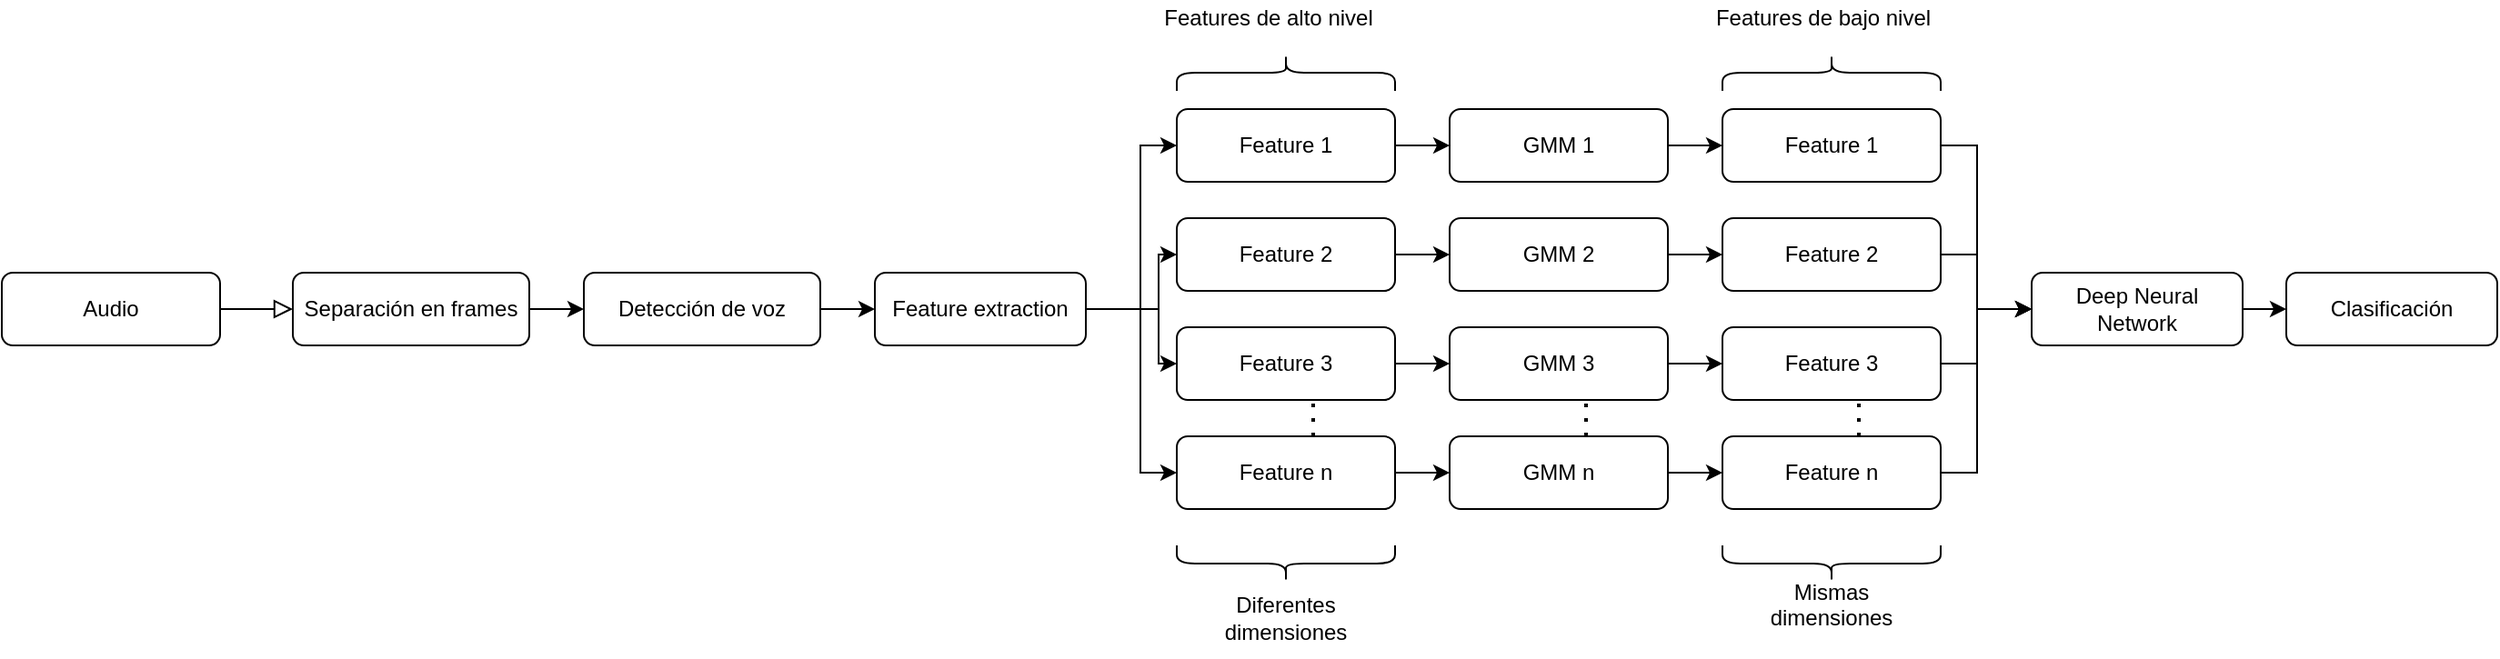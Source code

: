 <mxfile version="15.1.2" type="device"><diagram id="C5RBs43oDa-KdzZeNtuy" name="Page-1"><mxGraphModel dx="1422" dy="767" grid="1" gridSize="10" guides="1" tooltips="1" connect="1" arrows="1" fold="1" page="1" pageScale="1" pageWidth="827" pageHeight="1169" math="0" shadow="0"><root><mxCell id="WIyWlLk6GJQsqaUBKTNV-0"/><mxCell id="WIyWlLk6GJQsqaUBKTNV-1" parent="WIyWlLk6GJQsqaUBKTNV-0"/><mxCell id="WIyWlLk6GJQsqaUBKTNV-2" value="" style="rounded=0;html=1;jettySize=auto;orthogonalLoop=1;fontSize=11;endArrow=block;endFill=0;endSize=8;strokeWidth=1;shadow=0;labelBackgroundColor=none;edgeStyle=orthogonalEdgeStyle;" parent="WIyWlLk6GJQsqaUBKTNV-1" source="WIyWlLk6GJQsqaUBKTNV-3" edge="1"><mxGeometry relative="1" as="geometry"><mxPoint x="180" y="260" as="targetPoint"/></mxGeometry></mxCell><mxCell id="WIyWlLk6GJQsqaUBKTNV-3" value="Audio" style="rounded=1;whiteSpace=wrap;html=1;fontSize=12;glass=0;strokeWidth=1;shadow=0;" parent="WIyWlLk6GJQsqaUBKTNV-1" vertex="1"><mxGeometry x="20" y="240" width="120" height="40" as="geometry"/></mxCell><mxCell id="sav2dCtTHXJfh6S9SqmT-45" value="" style="edgeStyle=orthogonalEdgeStyle;rounded=0;orthogonalLoop=1;jettySize=auto;html=1;" parent="WIyWlLk6GJQsqaUBKTNV-1" source="WIyWlLk6GJQsqaUBKTNV-7" target="sav2dCtTHXJfh6S9SqmT-44" edge="1"><mxGeometry relative="1" as="geometry"/></mxCell><mxCell id="WIyWlLk6GJQsqaUBKTNV-7" value="Separación en frames" style="rounded=1;whiteSpace=wrap;html=1;fontSize=12;glass=0;strokeWidth=1;shadow=0;" parent="WIyWlLk6GJQsqaUBKTNV-1" vertex="1"><mxGeometry x="180" y="240" width="130" height="40" as="geometry"/></mxCell><mxCell id="sav2dCtTHXJfh6S9SqmT-6" style="edgeStyle=orthogonalEdgeStyle;rounded=0;orthogonalLoop=1;jettySize=auto;html=1;exitX=1;exitY=0.5;exitDx=0;exitDy=0;entryX=0;entryY=0.5;entryDx=0;entryDy=0;" parent="WIyWlLk6GJQsqaUBKTNV-1" target="sav2dCtTHXJfh6S9SqmT-1" edge="1"><mxGeometry relative="1" as="geometry"><mxPoint x="646" y="260" as="sourcePoint"/><Array as="points"><mxPoint x="646" y="170"/></Array></mxGeometry></mxCell><mxCell id="sav2dCtTHXJfh6S9SqmT-7" style="edgeStyle=orthogonalEdgeStyle;rounded=0;orthogonalLoop=1;jettySize=auto;html=1;exitX=1;exitY=0.5;exitDx=0;exitDy=0;entryX=0;entryY=0.5;entryDx=0;entryDy=0;" parent="WIyWlLk6GJQsqaUBKTNV-1" target="sav2dCtTHXJfh6S9SqmT-2" edge="1"><mxGeometry relative="1" as="geometry"><mxPoint x="646" y="260" as="sourcePoint"/><Array as="points"><mxPoint x="656" y="260"/><mxPoint x="656" y="230"/></Array></mxGeometry></mxCell><mxCell id="sav2dCtTHXJfh6S9SqmT-8" style="edgeStyle=orthogonalEdgeStyle;rounded=0;orthogonalLoop=1;jettySize=auto;html=1;exitX=1;exitY=0.5;exitDx=0;exitDy=0;entryX=0;entryY=0.5;entryDx=0;entryDy=0;" parent="WIyWlLk6GJQsqaUBKTNV-1" target="sav2dCtTHXJfh6S9SqmT-3" edge="1"><mxGeometry relative="1" as="geometry"><mxPoint x="646" y="260" as="sourcePoint"/><Array as="points"><mxPoint x="656" y="260"/><mxPoint x="656" y="290"/></Array></mxGeometry></mxCell><mxCell id="sav2dCtTHXJfh6S9SqmT-9" style="edgeStyle=orthogonalEdgeStyle;rounded=0;orthogonalLoop=1;jettySize=auto;html=1;exitX=1;exitY=0.5;exitDx=0;exitDy=0;entryX=0;entryY=0.5;entryDx=0;entryDy=0;" parent="WIyWlLk6GJQsqaUBKTNV-1" target="sav2dCtTHXJfh6S9SqmT-4" edge="1"><mxGeometry relative="1" as="geometry"><mxPoint x="646" y="260" as="sourcePoint"/><Array as="points"><mxPoint x="646" y="350"/></Array></mxGeometry></mxCell><mxCell id="sav2dCtTHXJfh6S9SqmT-48" style="edgeStyle=orthogonalEdgeStyle;rounded=0;orthogonalLoop=1;jettySize=auto;html=1;exitX=1;exitY=0.5;exitDx=0;exitDy=0;endArrow=none;endFill=0;" parent="WIyWlLk6GJQsqaUBKTNV-1" source="WIyWlLk6GJQsqaUBKTNV-12" edge="1"><mxGeometry relative="1" as="geometry"><mxPoint x="650" y="260" as="targetPoint"/></mxGeometry></mxCell><mxCell id="WIyWlLk6GJQsqaUBKTNV-12" value="&lt;div&gt;Feature extraction&lt;/div&gt;" style="rounded=1;whiteSpace=wrap;html=1;fontSize=12;glass=0;strokeWidth=1;shadow=0;" parent="WIyWlLk6GJQsqaUBKTNV-1" vertex="1"><mxGeometry x="500" y="240" width="116" height="40" as="geometry"/></mxCell><mxCell id="sav2dCtTHXJfh6S9SqmT-23" value="" style="edgeStyle=orthogonalEdgeStyle;rounded=0;orthogonalLoop=1;jettySize=auto;html=1;" parent="WIyWlLk6GJQsqaUBKTNV-1" source="sav2dCtTHXJfh6S9SqmT-1" target="sav2dCtTHXJfh6S9SqmT-13" edge="1"><mxGeometry relative="1" as="geometry"/></mxCell><mxCell id="sav2dCtTHXJfh6S9SqmT-1" value="Feature 1" style="rounded=1;whiteSpace=wrap;html=1;fontSize=12;glass=0;strokeWidth=1;shadow=0;" parent="WIyWlLk6GJQsqaUBKTNV-1" vertex="1"><mxGeometry x="666" y="150" width="120" height="40" as="geometry"/></mxCell><mxCell id="sav2dCtTHXJfh6S9SqmT-24" value="" style="edgeStyle=orthogonalEdgeStyle;rounded=0;orthogonalLoop=1;jettySize=auto;html=1;" parent="WIyWlLk6GJQsqaUBKTNV-1" source="sav2dCtTHXJfh6S9SqmT-2" target="sav2dCtTHXJfh6S9SqmT-14" edge="1"><mxGeometry relative="1" as="geometry"/></mxCell><mxCell id="sav2dCtTHXJfh6S9SqmT-2" value="&lt;div&gt;Feature 2&lt;br&gt;&lt;/div&gt;" style="rounded=1;whiteSpace=wrap;html=1;fontSize=12;glass=0;strokeWidth=1;shadow=0;" parent="WIyWlLk6GJQsqaUBKTNV-1" vertex="1"><mxGeometry x="666" y="210" width="120" height="40" as="geometry"/></mxCell><mxCell id="sav2dCtTHXJfh6S9SqmT-25" value="" style="edgeStyle=orthogonalEdgeStyle;rounded=0;orthogonalLoop=1;jettySize=auto;html=1;" parent="WIyWlLk6GJQsqaUBKTNV-1" source="sav2dCtTHXJfh6S9SqmT-3" target="sav2dCtTHXJfh6S9SqmT-15" edge="1"><mxGeometry relative="1" as="geometry"/></mxCell><mxCell id="sav2dCtTHXJfh6S9SqmT-3" value="&lt;div&gt;Feature 3&lt;br&gt;&lt;/div&gt;" style="rounded=1;whiteSpace=wrap;html=1;fontSize=12;glass=0;strokeWidth=1;shadow=0;" parent="WIyWlLk6GJQsqaUBKTNV-1" vertex="1"><mxGeometry x="666" y="270" width="120" height="40" as="geometry"/></mxCell><mxCell id="sav2dCtTHXJfh6S9SqmT-26" value="" style="edgeStyle=orthogonalEdgeStyle;rounded=0;orthogonalLoop=1;jettySize=auto;html=1;" parent="WIyWlLk6GJQsqaUBKTNV-1" source="sav2dCtTHXJfh6S9SqmT-4" target="sav2dCtTHXJfh6S9SqmT-16" edge="1"><mxGeometry relative="1" as="geometry"/></mxCell><mxCell id="sav2dCtTHXJfh6S9SqmT-4" value="Feature n" style="rounded=1;whiteSpace=wrap;html=1;fontSize=12;glass=0;strokeWidth=1;shadow=0;" parent="WIyWlLk6GJQsqaUBKTNV-1" vertex="1"><mxGeometry x="666" y="330" width="120" height="40" as="geometry"/></mxCell><mxCell id="sav2dCtTHXJfh6S9SqmT-10" value="" style="endArrow=none;dashed=1;html=1;dashPattern=1 3;strokeWidth=2;exitX=0.625;exitY=0;exitDx=0;exitDy=0;exitPerimeter=0;" parent="WIyWlLk6GJQsqaUBKTNV-1" source="sav2dCtTHXJfh6S9SqmT-4" edge="1"><mxGeometry width="50" height="50" relative="1" as="geometry"><mxPoint x="711" y="330" as="sourcePoint"/><mxPoint x="741" y="310" as="targetPoint"/><Array as="points"><mxPoint x="741" y="320"/></Array></mxGeometry></mxCell><mxCell id="sav2dCtTHXJfh6S9SqmT-11" value="" style="shape=curlyBracket;whiteSpace=wrap;html=1;rounded=1;rotation=-90;" parent="WIyWlLk6GJQsqaUBKTNV-1" vertex="1"><mxGeometry x="716" y="340" width="20" height="120" as="geometry"/></mxCell><mxCell id="sav2dCtTHXJfh6S9SqmT-12" value="&lt;div align=&quot;center&quot;&gt;Diferentes dimensiones&lt;br&gt;&lt;/div&gt;" style="text;html=1;strokeColor=none;fillColor=none;align=center;verticalAlign=middle;whiteSpace=wrap;rounded=0;" parent="WIyWlLk6GJQsqaUBKTNV-1" vertex="1"><mxGeometry x="706" y="420" width="40" height="20" as="geometry"/></mxCell><mxCell id="sav2dCtTHXJfh6S9SqmT-27" value="" style="edgeStyle=orthogonalEdgeStyle;rounded=0;orthogonalLoop=1;jettySize=auto;html=1;" parent="WIyWlLk6GJQsqaUBKTNV-1" source="sav2dCtTHXJfh6S9SqmT-13" target="sav2dCtTHXJfh6S9SqmT-18" edge="1"><mxGeometry relative="1" as="geometry"/></mxCell><mxCell id="sav2dCtTHXJfh6S9SqmT-13" value="GMM 1" style="rounded=1;whiteSpace=wrap;html=1;fontSize=12;glass=0;strokeWidth=1;shadow=0;" parent="WIyWlLk6GJQsqaUBKTNV-1" vertex="1"><mxGeometry x="816" y="150" width="120" height="40" as="geometry"/></mxCell><mxCell id="sav2dCtTHXJfh6S9SqmT-28" value="" style="edgeStyle=orthogonalEdgeStyle;rounded=0;orthogonalLoop=1;jettySize=auto;html=1;" parent="WIyWlLk6GJQsqaUBKTNV-1" source="sav2dCtTHXJfh6S9SqmT-14" target="sav2dCtTHXJfh6S9SqmT-19" edge="1"><mxGeometry relative="1" as="geometry"/></mxCell><mxCell id="sav2dCtTHXJfh6S9SqmT-14" value="GMM 2" style="rounded=1;whiteSpace=wrap;html=1;fontSize=12;glass=0;strokeWidth=1;shadow=0;" parent="WIyWlLk6GJQsqaUBKTNV-1" vertex="1"><mxGeometry x="816" y="210" width="120" height="40" as="geometry"/></mxCell><mxCell id="sav2dCtTHXJfh6S9SqmT-29" value="" style="edgeStyle=orthogonalEdgeStyle;rounded=0;orthogonalLoop=1;jettySize=auto;html=1;" parent="WIyWlLk6GJQsqaUBKTNV-1" source="sav2dCtTHXJfh6S9SqmT-15" target="sav2dCtTHXJfh6S9SqmT-20" edge="1"><mxGeometry relative="1" as="geometry"/></mxCell><mxCell id="sav2dCtTHXJfh6S9SqmT-15" value="GMM 3" style="rounded=1;whiteSpace=wrap;html=1;fontSize=12;glass=0;strokeWidth=1;shadow=0;" parent="WIyWlLk6GJQsqaUBKTNV-1" vertex="1"><mxGeometry x="816" y="270" width="120" height="40" as="geometry"/></mxCell><mxCell id="sav2dCtTHXJfh6S9SqmT-30" value="" style="edgeStyle=orthogonalEdgeStyle;rounded=0;orthogonalLoop=1;jettySize=auto;html=1;" parent="WIyWlLk6GJQsqaUBKTNV-1" source="sav2dCtTHXJfh6S9SqmT-16" target="sav2dCtTHXJfh6S9SqmT-21" edge="1"><mxGeometry relative="1" as="geometry"/></mxCell><mxCell id="sav2dCtTHXJfh6S9SqmT-16" value="GMM n" style="rounded=1;whiteSpace=wrap;html=1;fontSize=12;glass=0;strokeWidth=1;shadow=0;" parent="WIyWlLk6GJQsqaUBKTNV-1" vertex="1"><mxGeometry x="816" y="330" width="120" height="40" as="geometry"/></mxCell><mxCell id="sav2dCtTHXJfh6S9SqmT-17" value="" style="endArrow=none;dashed=1;html=1;dashPattern=1 3;strokeWidth=2;exitX=0.625;exitY=0;exitDx=0;exitDy=0;exitPerimeter=0;" parent="WIyWlLk6GJQsqaUBKTNV-1" source="sav2dCtTHXJfh6S9SqmT-16" edge="1"><mxGeometry width="50" height="50" relative="1" as="geometry"><mxPoint x="861" y="330" as="sourcePoint"/><mxPoint x="891" y="310" as="targetPoint"/><Array as="points"><mxPoint x="891" y="320"/></Array></mxGeometry></mxCell><mxCell id="sav2dCtTHXJfh6S9SqmT-38" style="edgeStyle=orthogonalEdgeStyle;rounded=0;orthogonalLoop=1;jettySize=auto;html=1;exitX=1;exitY=0.5;exitDx=0;exitDy=0;entryX=0;entryY=0.5;entryDx=0;entryDy=0;" parent="WIyWlLk6GJQsqaUBKTNV-1" source="sav2dCtTHXJfh6S9SqmT-18" target="sav2dCtTHXJfh6S9SqmT-37" edge="1"><mxGeometry relative="1" as="geometry"><Array as="points"><mxPoint x="1106" y="170"/><mxPoint x="1106" y="260"/></Array></mxGeometry></mxCell><mxCell id="sav2dCtTHXJfh6S9SqmT-18" value="Feature 1" style="rounded=1;whiteSpace=wrap;html=1;fontSize=12;glass=0;strokeWidth=1;shadow=0;" parent="WIyWlLk6GJQsqaUBKTNV-1" vertex="1"><mxGeometry x="966" y="150" width="120" height="40" as="geometry"/></mxCell><mxCell id="sav2dCtTHXJfh6S9SqmT-39" style="edgeStyle=orthogonalEdgeStyle;rounded=0;orthogonalLoop=1;jettySize=auto;html=1;exitX=1;exitY=0.5;exitDx=0;exitDy=0;" parent="WIyWlLk6GJQsqaUBKTNV-1" source="sav2dCtTHXJfh6S9SqmT-19" edge="1"><mxGeometry relative="1" as="geometry"><mxPoint x="1136" y="260" as="targetPoint"/><Array as="points"><mxPoint x="1106" y="230"/><mxPoint x="1106" y="260"/></Array></mxGeometry></mxCell><mxCell id="sav2dCtTHXJfh6S9SqmT-19" value="&lt;div&gt;Feature 2&lt;br&gt;&lt;/div&gt;" style="rounded=1;whiteSpace=wrap;html=1;fontSize=12;glass=0;strokeWidth=1;shadow=0;" parent="WIyWlLk6GJQsqaUBKTNV-1" vertex="1"><mxGeometry x="966" y="210" width="120" height="40" as="geometry"/></mxCell><mxCell id="sav2dCtTHXJfh6S9SqmT-40" style="edgeStyle=orthogonalEdgeStyle;rounded=0;orthogonalLoop=1;jettySize=auto;html=1;exitX=1;exitY=0.5;exitDx=0;exitDy=0;entryX=0;entryY=0.5;entryDx=0;entryDy=0;" parent="WIyWlLk6GJQsqaUBKTNV-1" source="sav2dCtTHXJfh6S9SqmT-20" target="sav2dCtTHXJfh6S9SqmT-37" edge="1"><mxGeometry relative="1" as="geometry"><Array as="points"><mxPoint x="1106" y="290"/><mxPoint x="1106" y="260"/></Array></mxGeometry></mxCell><mxCell id="sav2dCtTHXJfh6S9SqmT-20" value="&lt;div&gt;Feature 3&lt;br&gt;&lt;/div&gt;" style="rounded=1;whiteSpace=wrap;html=1;fontSize=12;glass=0;strokeWidth=1;shadow=0;" parent="WIyWlLk6GJQsqaUBKTNV-1" vertex="1"><mxGeometry x="966" y="270" width="120" height="40" as="geometry"/></mxCell><mxCell id="sav2dCtTHXJfh6S9SqmT-41" style="edgeStyle=orthogonalEdgeStyle;rounded=0;orthogonalLoop=1;jettySize=auto;html=1;exitX=1;exitY=0.5;exitDx=0;exitDy=0;" parent="WIyWlLk6GJQsqaUBKTNV-1" source="sav2dCtTHXJfh6S9SqmT-21" edge="1"><mxGeometry relative="1" as="geometry"><mxPoint x="1136" y="260" as="targetPoint"/><Array as="points"><mxPoint x="1106" y="350"/><mxPoint x="1106" y="260"/></Array></mxGeometry></mxCell><mxCell id="sav2dCtTHXJfh6S9SqmT-21" value="Feature n" style="rounded=1;whiteSpace=wrap;html=1;fontSize=12;glass=0;strokeWidth=1;shadow=0;" parent="WIyWlLk6GJQsqaUBKTNV-1" vertex="1"><mxGeometry x="966" y="330" width="120" height="40" as="geometry"/></mxCell><mxCell id="sav2dCtTHXJfh6S9SqmT-22" value="" style="endArrow=none;dashed=1;html=1;dashPattern=1 3;strokeWidth=2;exitX=0.625;exitY=0;exitDx=0;exitDy=0;exitPerimeter=0;" parent="WIyWlLk6GJQsqaUBKTNV-1" source="sav2dCtTHXJfh6S9SqmT-21" edge="1"><mxGeometry width="50" height="50" relative="1" as="geometry"><mxPoint x="1011" y="330" as="sourcePoint"/><mxPoint x="1041" y="310" as="targetPoint"/><Array as="points"><mxPoint x="1041" y="320"/></Array></mxGeometry></mxCell><mxCell id="sav2dCtTHXJfh6S9SqmT-31" value="" style="shape=curlyBracket;whiteSpace=wrap;html=1;rounded=1;rotation=90;" parent="WIyWlLk6GJQsqaUBKTNV-1" vertex="1"><mxGeometry x="716" y="70" width="20" height="120" as="geometry"/></mxCell><mxCell id="sav2dCtTHXJfh6S9SqmT-32" value="Features de alto nivel" style="text;html=1;align=center;verticalAlign=middle;resizable=0;points=[];autosize=1;" parent="WIyWlLk6GJQsqaUBKTNV-1" vertex="1"><mxGeometry x="651" y="90" width="130" height="20" as="geometry"/></mxCell><mxCell id="sav2dCtTHXJfh6S9SqmT-33" value="" style="shape=curlyBracket;whiteSpace=wrap;html=1;rounded=1;rotation=-90;" parent="WIyWlLk6GJQsqaUBKTNV-1" vertex="1"><mxGeometry x="1016" y="340" width="20" height="120" as="geometry"/></mxCell><mxCell id="sav2dCtTHXJfh6S9SqmT-34" value="&lt;div&gt;Mismas dimensiones&lt;/div&gt;&lt;div&gt;&lt;br&gt;&lt;/div&gt;" style="text;html=1;strokeColor=none;fillColor=none;align=center;verticalAlign=middle;whiteSpace=wrap;rounded=0;" parent="WIyWlLk6GJQsqaUBKTNV-1" vertex="1"><mxGeometry x="1006" y="420" width="40" height="20" as="geometry"/></mxCell><mxCell id="sav2dCtTHXJfh6S9SqmT-35" value="" style="shape=curlyBracket;whiteSpace=wrap;html=1;rounded=1;rotation=90;" parent="WIyWlLk6GJQsqaUBKTNV-1" vertex="1"><mxGeometry x="1016" y="70" width="20" height="120" as="geometry"/></mxCell><mxCell id="sav2dCtTHXJfh6S9SqmT-36" value="Features de bajo nivel" style="text;html=1;align=center;verticalAlign=middle;resizable=0;points=[];autosize=1;" parent="WIyWlLk6GJQsqaUBKTNV-1" vertex="1"><mxGeometry x="956" y="90" width="130" height="20" as="geometry"/></mxCell><mxCell id="sav2dCtTHXJfh6S9SqmT-43" value="" style="edgeStyle=orthogonalEdgeStyle;rounded=0;orthogonalLoop=1;jettySize=auto;html=1;" parent="WIyWlLk6GJQsqaUBKTNV-1" source="sav2dCtTHXJfh6S9SqmT-37" edge="1"><mxGeometry relative="1" as="geometry"><mxPoint x="1276" y="260" as="targetPoint"/></mxGeometry></mxCell><mxCell id="sav2dCtTHXJfh6S9SqmT-37" value="Deep Neural Network" style="rounded=1;whiteSpace=wrap;html=1;fontSize=12;glass=0;strokeWidth=1;shadow=0;" parent="WIyWlLk6GJQsqaUBKTNV-1" vertex="1"><mxGeometry x="1136" y="240" width="116" height="40" as="geometry"/></mxCell><mxCell id="sav2dCtTHXJfh6S9SqmT-42" value="Clasificación" style="rounded=1;whiteSpace=wrap;html=1;fontSize=12;glass=0;strokeWidth=1;shadow=0;" parent="WIyWlLk6GJQsqaUBKTNV-1" vertex="1"><mxGeometry x="1276" y="240" width="116" height="40" as="geometry"/></mxCell><mxCell id="sav2dCtTHXJfh6S9SqmT-46" value="" style="edgeStyle=orthogonalEdgeStyle;rounded=0;orthogonalLoop=1;jettySize=auto;html=1;" parent="WIyWlLk6GJQsqaUBKTNV-1" source="sav2dCtTHXJfh6S9SqmT-44" target="WIyWlLk6GJQsqaUBKTNV-12" edge="1"><mxGeometry relative="1" as="geometry"/></mxCell><mxCell id="sav2dCtTHXJfh6S9SqmT-44" value="Detección de voz" style="rounded=1;whiteSpace=wrap;html=1;fontSize=12;glass=0;strokeWidth=1;shadow=0;" parent="WIyWlLk6GJQsqaUBKTNV-1" vertex="1"><mxGeometry x="340" y="240" width="130" height="40" as="geometry"/></mxCell></root></mxGraphModel></diagram></mxfile>